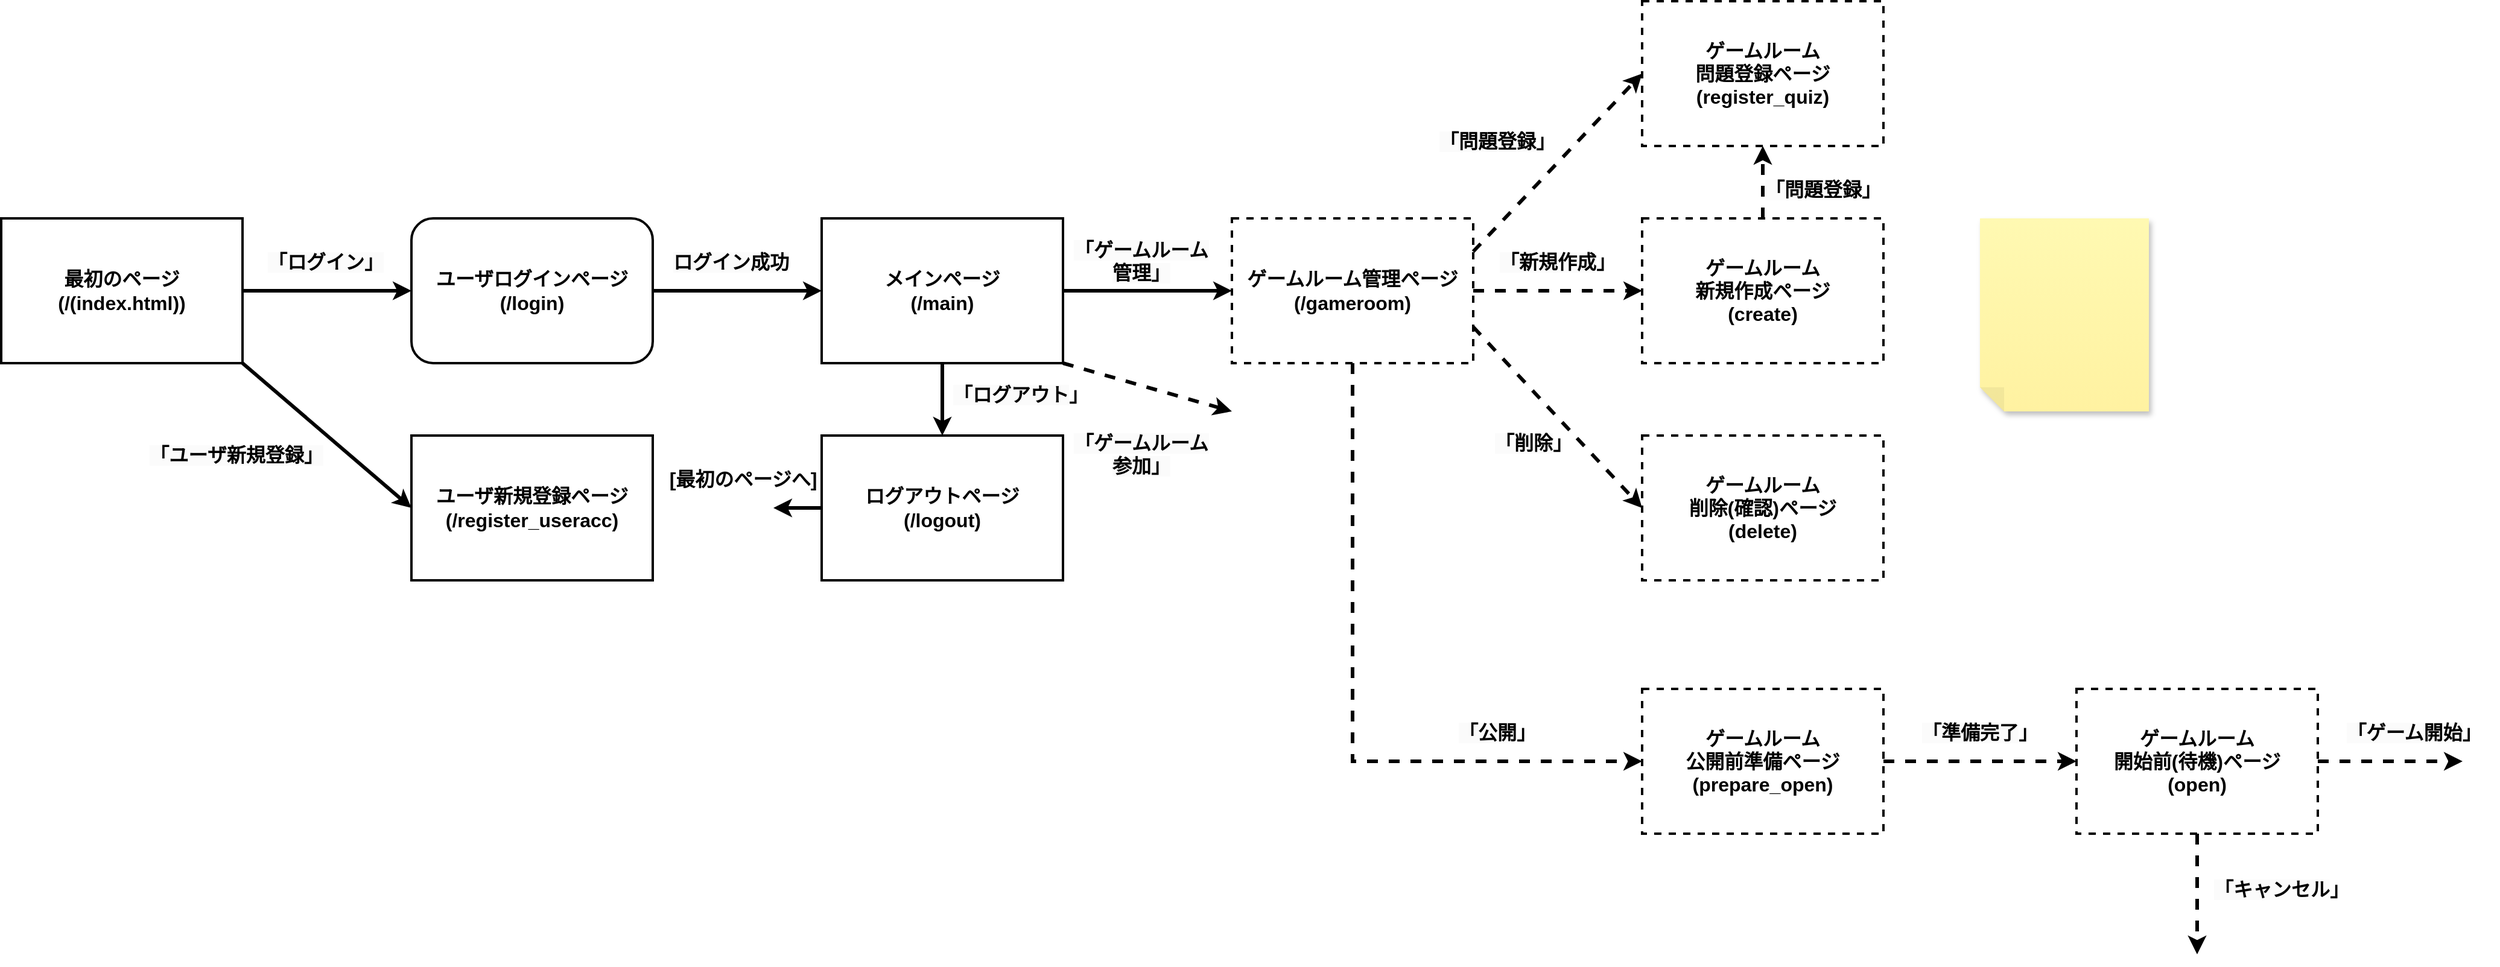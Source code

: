 <mxfile version="24.7.17">
  <diagram id="C5RBs43oDa-KdzZeNtuy" name="Page-1">
    <mxGraphModel dx="1024" dy="1761" grid="1" gridSize="10" guides="1" tooltips="1" connect="1" arrows="1" fold="1" page="1" pageScale="1" pageWidth="827" pageHeight="1169" math="0" shadow="0">
      <root>
        <mxCell id="WIyWlLk6GJQsqaUBKTNV-0" />
        <mxCell id="WIyWlLk6GJQsqaUBKTNV-1" parent="WIyWlLk6GJQsqaUBKTNV-0" />
        <mxCell id="AtVpPJ6zDkACYOzKNUNn-0" value="最初のページ&lt;div&gt;(/(index.html))&lt;/div&gt;" style="rounded=0;whiteSpace=wrap;html=1;fontStyle=1;fontSize=16;strokeWidth=2;" parent="WIyWlLk6GJQsqaUBKTNV-1" vertex="1">
          <mxGeometry x="80" y="80" width="200" height="120" as="geometry" />
        </mxCell>
        <mxCell id="AtVpPJ6zDkACYOzKNUNn-1" value="メインページ&lt;div&gt;(/main)&lt;/div&gt;" style="rounded=0;whiteSpace=wrap;html=1;fontStyle=1;fontSize=16;strokeWidth=2;" parent="WIyWlLk6GJQsqaUBKTNV-1" vertex="1">
          <mxGeometry x="760" y="80" width="200" height="120" as="geometry" />
        </mxCell>
        <mxCell id="AtVpPJ6zDkACYOzKNUNn-2" value="" style="endArrow=classic;html=1;rounded=0;exitX=1;exitY=0.5;exitDx=0;exitDy=0;strokeWidth=3;entryX=0;entryY=0.5;entryDx=0;entryDy=0;" parent="WIyWlLk6GJQsqaUBKTNV-1" source="AtVpPJ6zDkACYOzKNUNn-0" target="AtVpPJ6zDkACYOzKNUNn-5" edge="1">
          <mxGeometry width="50" height="50" relative="1" as="geometry">
            <mxPoint x="440" y="240" as="sourcePoint" />
            <mxPoint x="380" y="130" as="targetPoint" />
          </mxGeometry>
        </mxCell>
        <mxCell id="AtVpPJ6zDkACYOzKNUNn-3" value="ユーザ新規登録ページ&lt;div&gt;(/register_useracc)&lt;/div&gt;" style="rounded=0;whiteSpace=wrap;html=1;fontStyle=1;fontSize=16;strokeWidth=2;" parent="WIyWlLk6GJQsqaUBKTNV-1" vertex="1">
          <mxGeometry x="420" y="260" width="200" height="120" as="geometry" />
        </mxCell>
        <mxCell id="AtVpPJ6zDkACYOzKNUNn-4" value="" style="endArrow=classic;html=1;rounded=0;exitX=1;exitY=1;exitDx=0;exitDy=0;entryX=0;entryY=0.5;entryDx=0;entryDy=0;strokeWidth=3;" parent="WIyWlLk6GJQsqaUBKTNV-1" source="AtVpPJ6zDkACYOzKNUNn-0" target="AtVpPJ6zDkACYOzKNUNn-3" edge="1">
          <mxGeometry width="50" height="50" relative="1" as="geometry">
            <mxPoint x="270" y="250" as="sourcePoint" />
            <mxPoint x="350" y="250" as="targetPoint" />
          </mxGeometry>
        </mxCell>
        <mxCell id="AtVpPJ6zDkACYOzKNUNn-5" value="&lt;span style=&quot;font-size: 16px;&quot;&gt;&lt;b&gt;ユーザログインページ&lt;/b&gt;&lt;/span&gt;&lt;br&gt;&lt;div style=&quot;font-size: 16px; font-weight: 700;&quot;&gt;(/login)&lt;/div&gt;" style="rounded=1;whiteSpace=wrap;html=1;strokeWidth=2;" parent="WIyWlLk6GJQsqaUBKTNV-1" vertex="1">
          <mxGeometry x="420" y="80" width="200" height="120" as="geometry" />
        </mxCell>
        <mxCell id="AtVpPJ6zDkACYOzKNUNn-6" value="" style="endArrow=classic;html=1;rounded=0;exitX=1;exitY=0.5;exitDx=0;exitDy=0;strokeWidth=3;entryX=0;entryY=0.5;entryDx=0;entryDy=0;" parent="WIyWlLk6GJQsqaUBKTNV-1" source="AtVpPJ6zDkACYOzKNUNn-5" target="AtVpPJ6zDkACYOzKNUNn-1" edge="1">
          <mxGeometry width="50" height="50" relative="1" as="geometry">
            <mxPoint x="580" y="129.55" as="sourcePoint" />
            <mxPoint x="660" y="129.55" as="targetPoint" />
          </mxGeometry>
        </mxCell>
        <mxCell id="AtVpPJ6zDkACYOzKNUNn-8" value="&lt;span style=&quot;color: rgb(0, 0, 0); font-family: Helvetica; font-size: 16px; font-style: normal; font-variant-ligatures: normal; font-variant-caps: normal; font-weight: 700; letter-spacing: normal; orphans: 2; text-indent: 0px; text-transform: none; widows: 2; word-spacing: 0px; -webkit-text-stroke-width: 0px; white-space: normal; background-color: rgb(251, 251, 251); text-decoration-thickness: initial; text-decoration-style: initial; text-decoration-color: initial; float: none; display: inline !important;&quot;&gt;「ログイン」&lt;/span&gt;" style="text;whiteSpace=wrap;html=1;align=center;" parent="WIyWlLk6GJQsqaUBKTNV-1" vertex="1">
          <mxGeometry x="283.5" y="100" width="130" height="30" as="geometry" />
        </mxCell>
        <mxCell id="AtVpPJ6zDkACYOzKNUNn-9" value="&lt;span style=&quot;color: rgb(0, 0, 0); font-family: Helvetica; font-size: 16px; font-style: normal; font-variant-ligatures: normal; font-variant-caps: normal; font-weight: 700; letter-spacing: normal; orphans: 2; text-indent: 0px; text-transform: none; widows: 2; word-spacing: 0px; -webkit-text-stroke-width: 0px; white-space: normal; background-color: rgb(251, 251, 251); text-decoration-thickness: initial; text-decoration-style: initial; text-decoration-color: initial; float: none; display: inline !important;&quot;&gt;「ユーザ新規登録」&lt;/span&gt;" style="text;whiteSpace=wrap;html=1;align=center;" parent="WIyWlLk6GJQsqaUBKTNV-1" vertex="1">
          <mxGeometry x="200" y="260" width="150" height="30" as="geometry" />
        </mxCell>
        <mxCell id="AtVpPJ6zDkACYOzKNUNn-11" value="&lt;span style=&quot;color: rgb(0, 0, 0); font-family: Helvetica; font-size: 16px; font-style: normal; font-variant-ligatures: normal; font-variant-caps: normal; font-weight: 700; letter-spacing: normal; orphans: 2; text-indent: 0px; text-transform: none; widows: 2; word-spacing: 0px; -webkit-text-stroke-width: 0px; white-space: normal; background-color: rgb(251, 251, 251); text-decoration-thickness: initial; text-decoration-style: initial; text-decoration-color: initial; float: none; display: inline !important;&quot;&gt;ログイン成功&lt;/span&gt;" style="text;whiteSpace=wrap;html=1;align=center;" parent="WIyWlLk6GJQsqaUBKTNV-1" vertex="1">
          <mxGeometry x="620" y="100" width="130" height="30" as="geometry" />
        </mxCell>
        <mxCell id="AtVpPJ6zDkACYOzKNUNn-12" value="" style="endArrow=classic;html=1;rounded=0;exitX=1;exitY=0.5;exitDx=0;exitDy=0;strokeWidth=3;entryX=0;entryY=0.5;entryDx=0;entryDy=0;" parent="WIyWlLk6GJQsqaUBKTNV-1" source="AtVpPJ6zDkACYOzKNUNn-1" target="AtVpPJ6zDkACYOzKNUNn-13" edge="1">
          <mxGeometry width="50" height="50" relative="1" as="geometry">
            <mxPoint x="1000" y="139.5" as="sourcePoint" />
            <mxPoint x="1080" y="140" as="targetPoint" />
          </mxGeometry>
        </mxCell>
        <mxCell id="AtVpPJ6zDkACYOzKNUNn-13" value="ゲームルーム管理ページ&lt;div&gt;(/gameroom)&lt;/div&gt;" style="rounded=0;whiteSpace=wrap;html=1;fontStyle=1;fontSize=16;strokeWidth=2;dashed=1;" parent="WIyWlLk6GJQsqaUBKTNV-1" vertex="1">
          <mxGeometry x="1100" y="80" width="200" height="120" as="geometry" />
        </mxCell>
        <mxCell id="AtVpPJ6zDkACYOzKNUNn-14" value="&lt;span style=&quot;color: rgb(0, 0, 0); font-family: Helvetica; font-size: 16px; font-style: normal; font-variant-ligatures: normal; font-variant-caps: normal; font-weight: 700; letter-spacing: normal; orphans: 2; text-indent: 0px; text-transform: none; widows: 2; word-spacing: 0px; -webkit-text-stroke-width: 0px; white-space: normal; background-color: rgb(251, 251, 251); text-decoration-thickness: initial; text-decoration-style: initial; text-decoration-color: initial; float: none; display: inline !important;&quot;&gt;「ゲームルーム&lt;/span&gt;&lt;div&gt;&lt;span style=&quot;color: rgb(0, 0, 0); font-family: Helvetica; font-size: 16px; font-style: normal; font-variant-ligatures: normal; font-variant-caps: normal; font-weight: 700; letter-spacing: normal; orphans: 2; text-indent: 0px; text-transform: none; widows: 2; word-spacing: 0px; -webkit-text-stroke-width: 0px; white-space: normal; background-color: rgb(251, 251, 251); text-decoration-thickness: initial; text-decoration-style: initial; text-decoration-color: initial; float: none; display: inline !important;&quot;&gt;管理」&lt;/span&gt;&lt;/div&gt;" style="text;whiteSpace=wrap;html=1;align=center;" parent="WIyWlLk6GJQsqaUBKTNV-1" vertex="1">
          <mxGeometry x="950" y="90" width="150" height="30" as="geometry" />
        </mxCell>
        <mxCell id="AtVpPJ6zDkACYOzKNUNn-15" value="" style="endArrow=classic;html=1;rounded=0;exitX=1;exitY=1;exitDx=0;exitDy=0;strokeWidth=3;dashed=1;" parent="WIyWlLk6GJQsqaUBKTNV-1" source="AtVpPJ6zDkACYOzKNUNn-1" edge="1">
          <mxGeometry width="50" height="50" relative="1" as="geometry">
            <mxPoint x="950" y="230" as="sourcePoint" />
            <mxPoint x="1100" y="240" as="targetPoint" />
          </mxGeometry>
        </mxCell>
        <mxCell id="AtVpPJ6zDkACYOzKNUNn-16" value="&lt;span style=&quot;color: rgb(0, 0, 0); font-family: Helvetica; font-size: 16px; font-style: normal; font-variant-ligatures: normal; font-variant-caps: normal; font-weight: 700; letter-spacing: normal; orphans: 2; text-indent: 0px; text-transform: none; widows: 2; word-spacing: 0px; -webkit-text-stroke-width: 0px; white-space: normal; background-color: rgb(251, 251, 251); text-decoration-thickness: initial; text-decoration-style: initial; text-decoration-color: initial; float: none; display: inline !important;&quot;&gt;「ゲームルーム&lt;/span&gt;&lt;div&gt;&lt;span style=&quot;color: rgb(0, 0, 0); font-family: Helvetica; font-size: 16px; font-style: normal; font-variant-ligatures: normal; font-variant-caps: normal; font-weight: 700; letter-spacing: normal; orphans: 2; text-indent: 0px; text-transform: none; widows: 2; word-spacing: 0px; -webkit-text-stroke-width: 0px; white-space: normal; background-color: rgb(251, 251, 251); text-decoration-thickness: initial; text-decoration-style: initial; text-decoration-color: initial; float: none; display: inline !important;&quot;&gt;参加」&lt;/span&gt;&lt;/div&gt;" style="text;whiteSpace=wrap;html=1;align=center;" parent="WIyWlLk6GJQsqaUBKTNV-1" vertex="1">
          <mxGeometry x="950" y="250" width="150" height="30" as="geometry" />
        </mxCell>
        <mxCell id="AtVpPJ6zDkACYOzKNUNn-17" value="" style="endArrow=classic;html=1;rounded=0;exitX=0.5;exitY=1;exitDx=0;exitDy=0;strokeWidth=3;" parent="WIyWlLk6GJQsqaUBKTNV-1" source="AtVpPJ6zDkACYOzKNUNn-1" edge="1">
          <mxGeometry width="50" height="50" relative="1" as="geometry">
            <mxPoint x="810" y="279" as="sourcePoint" />
            <mxPoint x="860" y="260" as="targetPoint" />
          </mxGeometry>
        </mxCell>
        <mxCell id="AtVpPJ6zDkACYOzKNUNn-18" value="&lt;span style=&quot;color: rgb(0, 0, 0); font-family: Helvetica; font-size: 16px; font-style: normal; font-variant-ligatures: normal; font-variant-caps: normal; font-weight: 700; letter-spacing: normal; orphans: 2; text-indent: 0px; text-transform: none; widows: 2; word-spacing: 0px; -webkit-text-stroke-width: 0px; white-space: normal; background-color: rgb(251, 251, 251); text-decoration-thickness: initial; text-decoration-style: initial; text-decoration-color: initial; float: none; display: inline !important;&quot;&gt;「ログアウト&lt;/span&gt;&lt;span style=&quot;font-size: 16px; font-weight: 700;&quot;&gt;」&lt;/span&gt;" style="text;whiteSpace=wrap;html=1;align=center;" parent="WIyWlLk6GJQsqaUBKTNV-1" vertex="1">
          <mxGeometry x="850" y="210" width="150" height="30" as="geometry" />
        </mxCell>
        <mxCell id="AtVpPJ6zDkACYOzKNUNn-19" value="ログアウトページ&lt;div&gt;(/logout)&lt;/div&gt;" style="rounded=0;whiteSpace=wrap;html=1;fontStyle=1;fontSize=16;strokeWidth=2;" parent="WIyWlLk6GJQsqaUBKTNV-1" vertex="1">
          <mxGeometry x="760" y="260" width="200" height="120" as="geometry" />
        </mxCell>
        <mxCell id="AtVpPJ6zDkACYOzKNUNn-20" value="" style="endArrow=classic;html=1;rounded=0;exitX=0;exitY=0.5;exitDx=0;exitDy=0;strokeWidth=3;" parent="WIyWlLk6GJQsqaUBKTNV-1" source="AtVpPJ6zDkACYOzKNUNn-19" edge="1">
          <mxGeometry width="50" height="50" relative="1" as="geometry">
            <mxPoint x="730" y="300" as="sourcePoint" />
            <mxPoint x="720" y="320" as="targetPoint" />
          </mxGeometry>
        </mxCell>
        <mxCell id="AtVpPJ6zDkACYOzKNUNn-21" value="&lt;span style=&quot;font-size: 16px;&quot;&gt;&lt;b&gt;[最初のページへ]&lt;/b&gt;&lt;/span&gt;" style="text;whiteSpace=wrap;html=1;align=center;" parent="WIyWlLk6GJQsqaUBKTNV-1" vertex="1">
          <mxGeometry x="620" y="280" width="150" height="30" as="geometry" />
        </mxCell>
        <mxCell id="AtVpPJ6zDkACYOzKNUNn-22" value="" style="endArrow=classic;html=1;rounded=0;exitX=1;exitY=0.5;exitDx=0;exitDy=0;strokeWidth=3;dashed=1;" parent="WIyWlLk6GJQsqaUBKTNV-1" source="AtVpPJ6zDkACYOzKNUNn-13" edge="1">
          <mxGeometry width="50" height="50" relative="1" as="geometry">
            <mxPoint x="1300" y="140" as="sourcePoint" />
            <mxPoint x="1440" y="140" as="targetPoint" />
          </mxGeometry>
        </mxCell>
        <mxCell id="AtVpPJ6zDkACYOzKNUNn-23" value="&lt;span style=&quot;color: rgb(0, 0, 0); font-family: Helvetica; font-size: 16px; font-style: normal; font-variant-ligatures: normal; font-variant-caps: normal; font-weight: 700; letter-spacing: normal; orphans: 2; text-indent: 0px; text-transform: none; widows: 2; word-spacing: 0px; -webkit-text-stroke-width: 0px; white-space: normal; background-color: rgb(251, 251, 251); text-decoration-thickness: initial; text-decoration-style: initial; text-decoration-color: initial; float: none; display: inline !important;&quot;&gt;「新規作成&lt;/span&gt;&lt;span style=&quot;font-size: 16px; font-weight: 700;&quot;&gt;」&lt;/span&gt;" style="text;whiteSpace=wrap;html=1;align=center;" parent="WIyWlLk6GJQsqaUBKTNV-1" vertex="1">
          <mxGeometry x="1300" y="100" width="140" height="30" as="geometry" />
        </mxCell>
        <mxCell id="AtVpPJ6zDkACYOzKNUNn-24" value="" style="endArrow=classic;html=1;rounded=0;strokeWidth=3;dashed=1;exitX=1;exitY=0.75;exitDx=0;exitDy=0;entryX=0;entryY=0.5;entryDx=0;entryDy=0;" parent="WIyWlLk6GJQsqaUBKTNV-1" source="AtVpPJ6zDkACYOzKNUNn-13" target="AtVpPJ6zDkACYOzKNUNn-37" edge="1">
          <mxGeometry width="50" height="50" relative="1" as="geometry">
            <mxPoint x="1300" y="280" as="sourcePoint" />
            <mxPoint x="1440" y="280" as="targetPoint" />
          </mxGeometry>
        </mxCell>
        <mxCell id="AtVpPJ6zDkACYOzKNUNn-25" value="&lt;span style=&quot;color: rgb(0, 0, 0); font-family: Helvetica; font-size: 16px; font-style: normal; font-variant-ligatures: normal; font-variant-caps: normal; font-weight: 700; letter-spacing: normal; orphans: 2; text-indent: 0px; text-transform: none; widows: 2; word-spacing: 0px; -webkit-text-stroke-width: 0px; white-space: normal; background-color: rgb(251, 251, 251); text-decoration-thickness: initial; text-decoration-style: initial; text-decoration-color: initial; float: none; display: inline !important;&quot;&gt;「削除&lt;/span&gt;&lt;span style=&quot;font-size: 16px; font-weight: 700;&quot;&gt;」&lt;/span&gt;" style="text;whiteSpace=wrap;html=1;align=center;" parent="WIyWlLk6GJQsqaUBKTNV-1" vertex="1">
          <mxGeometry x="1280" y="250" width="140" height="30" as="geometry" />
        </mxCell>
        <mxCell id="AtVpPJ6zDkACYOzKNUNn-26" value="" style="endArrow=classic;html=1;rounded=0;exitX=0.5;exitY=1;exitDx=0;exitDy=0;strokeWidth=3;dashed=1;entryX=0;entryY=0.5;entryDx=0;entryDy=0;" parent="WIyWlLk6GJQsqaUBKTNV-1" source="AtVpPJ6zDkACYOzKNUNn-13" target="AtVpPJ6zDkACYOzKNUNn-29" edge="1">
          <mxGeometry width="50" height="50" relative="1" as="geometry">
            <mxPoint x="1300" y="330" as="sourcePoint" />
            <mxPoint x="1440" y="390" as="targetPoint" />
            <Array as="points">
              <mxPoint x="1200" y="530" />
            </Array>
          </mxGeometry>
        </mxCell>
        <mxCell id="AtVpPJ6zDkACYOzKNUNn-27" value="&lt;span style=&quot;color: rgb(0, 0, 0); font-family: Helvetica; font-size: 16px; font-style: normal; font-variant-ligatures: normal; font-variant-caps: normal; font-weight: 700; letter-spacing: normal; orphans: 2; text-indent: 0px; text-transform: none; widows: 2; word-spacing: 0px; -webkit-text-stroke-width: 0px; white-space: normal; background-color: rgb(251, 251, 251); text-decoration-thickness: initial; text-decoration-style: initial; text-decoration-color: initial; float: none; display: inline !important;&quot;&gt;「公開&lt;/span&gt;&lt;span style=&quot;font-size: 16px; font-weight: 700;&quot;&gt;」&lt;/span&gt;" style="text;whiteSpace=wrap;html=1;align=center;" parent="WIyWlLk6GJQsqaUBKTNV-1" vertex="1">
          <mxGeometry x="1250" y="490" width="140" height="30" as="geometry" />
        </mxCell>
        <mxCell id="AtVpPJ6zDkACYOzKNUNn-28" value="ゲームルーム&lt;div&gt;新規作成ページ&lt;div&gt;(create)&lt;/div&gt;&lt;/div&gt;" style="rounded=0;whiteSpace=wrap;html=1;fontStyle=1;fontSize=16;strokeWidth=2;dashed=1;" parent="WIyWlLk6GJQsqaUBKTNV-1" vertex="1">
          <mxGeometry x="1440" y="80" width="200" height="120" as="geometry" />
        </mxCell>
        <mxCell id="AtVpPJ6zDkACYOzKNUNn-29" value="ゲームルーム&lt;div&gt;公開前準備ページ&lt;br&gt;&lt;div&gt;(prepare_open)&lt;/div&gt;&lt;/div&gt;" style="rounded=0;whiteSpace=wrap;html=1;fontStyle=1;fontSize=16;strokeWidth=2;dashed=1;" parent="WIyWlLk6GJQsqaUBKTNV-1" vertex="1">
          <mxGeometry x="1440" y="470" width="200" height="120" as="geometry" />
        </mxCell>
        <mxCell id="AtVpPJ6zDkACYOzKNUNn-30" value="ゲームルーム&lt;div&gt;開始前(待機)ページ&lt;br&gt;&lt;div&gt;(open)&lt;/div&gt;&lt;/div&gt;" style="rounded=0;whiteSpace=wrap;html=1;fontStyle=1;fontSize=16;strokeWidth=2;dashed=1;" parent="WIyWlLk6GJQsqaUBKTNV-1" vertex="1">
          <mxGeometry x="1800" y="470" width="200" height="120" as="geometry" />
        </mxCell>
        <mxCell id="AtVpPJ6zDkACYOzKNUNn-31" value="" style="endArrow=classic;html=1;rounded=0;strokeWidth=3;dashed=1;entryX=0;entryY=0.5;entryDx=0;entryDy=0;exitX=1;exitY=0.5;exitDx=0;exitDy=0;" parent="WIyWlLk6GJQsqaUBKTNV-1" source="AtVpPJ6zDkACYOzKNUNn-29" target="AtVpPJ6zDkACYOzKNUNn-30" edge="1">
          <mxGeometry width="50" height="50" relative="1" as="geometry">
            <mxPoint x="1310" y="420" as="sourcePoint" />
            <mxPoint x="1450" y="420" as="targetPoint" />
          </mxGeometry>
        </mxCell>
        <mxCell id="AtVpPJ6zDkACYOzKNUNn-32" value="&lt;span style=&quot;color: rgb(0, 0, 0); font-family: Helvetica; font-size: 16px; font-style: normal; font-variant-ligatures: normal; font-variant-caps: normal; font-weight: 700; letter-spacing: normal; orphans: 2; text-indent: 0px; text-transform: none; widows: 2; word-spacing: 0px; -webkit-text-stroke-width: 0px; white-space: normal; background-color: rgb(251, 251, 251); text-decoration-thickness: initial; text-decoration-style: initial; text-decoration-color: initial; float: none; display: inline !important;&quot;&gt;「準備完了&lt;/span&gt;&lt;span style=&quot;font-size: 16px; font-weight: 700;&quot;&gt;」&lt;/span&gt;" style="text;whiteSpace=wrap;html=1;align=center;" parent="WIyWlLk6GJQsqaUBKTNV-1" vertex="1">
          <mxGeometry x="1650" y="490" width="140" height="30" as="geometry" />
        </mxCell>
        <mxCell id="AtVpPJ6zDkACYOzKNUNn-33" value="" style="endArrow=classic;html=1;rounded=0;strokeWidth=3;dashed=1;exitX=1;exitY=0.5;exitDx=0;exitDy=0;" parent="WIyWlLk6GJQsqaUBKTNV-1" source="AtVpPJ6zDkACYOzKNUNn-30" edge="1">
          <mxGeometry width="50" height="50" relative="1" as="geometry">
            <mxPoint x="2040" y="520.48" as="sourcePoint" />
            <mxPoint x="2120" y="530" as="targetPoint" />
          </mxGeometry>
        </mxCell>
        <mxCell id="AtVpPJ6zDkACYOzKNUNn-34" value="&lt;span style=&quot;color: rgb(0, 0, 0); font-family: Helvetica; font-size: 16px; font-style: normal; font-variant-ligatures: normal; font-variant-caps: normal; font-weight: 700; letter-spacing: normal; orphans: 2; text-indent: 0px; text-transform: none; widows: 2; word-spacing: 0px; -webkit-text-stroke-width: 0px; white-space: normal; background-color: rgb(251, 251, 251); text-decoration-thickness: initial; text-decoration-style: initial; text-decoration-color: initial; float: none; display: inline !important;&quot;&gt;「ゲーム開始&lt;/span&gt;&lt;span style=&quot;font-size: 16px; font-weight: 700;&quot;&gt;」&lt;/span&gt;" style="text;whiteSpace=wrap;html=1;align=center;" parent="WIyWlLk6GJQsqaUBKTNV-1" vertex="1">
          <mxGeometry x="2010" y="490" width="140" height="30" as="geometry" />
        </mxCell>
        <mxCell id="AtVpPJ6zDkACYOzKNUNn-35" value="" style="endArrow=classic;html=1;rounded=0;strokeWidth=3;dashed=1;exitX=0.5;exitY=1;exitDx=0;exitDy=0;" parent="WIyWlLk6GJQsqaUBKTNV-1" source="AtVpPJ6zDkACYOzKNUNn-30" edge="1">
          <mxGeometry width="50" height="50" relative="1" as="geometry">
            <mxPoint x="1810" y="650" as="sourcePoint" />
            <mxPoint x="1900" y="690" as="targetPoint" />
          </mxGeometry>
        </mxCell>
        <mxCell id="AtVpPJ6zDkACYOzKNUNn-36" value="&lt;span style=&quot;color: rgb(0, 0, 0); font-family: Helvetica; font-size: 16px; font-style: normal; font-variant-ligatures: normal; font-variant-caps: normal; font-weight: 700; letter-spacing: normal; orphans: 2; text-indent: 0px; text-transform: none; widows: 2; word-spacing: 0px; -webkit-text-stroke-width: 0px; white-space: normal; background-color: rgb(251, 251, 251); text-decoration-thickness: initial; text-decoration-style: initial; text-decoration-color: initial; float: none; display: inline !important;&quot;&gt;「キャンセル&lt;/span&gt;&lt;span style=&quot;font-size: 16px; font-weight: 700;&quot;&gt;」&lt;/span&gt;" style="text;whiteSpace=wrap;html=1;align=center;" parent="WIyWlLk6GJQsqaUBKTNV-1" vertex="1">
          <mxGeometry x="1900" y="620" width="140" height="30" as="geometry" />
        </mxCell>
        <mxCell id="AtVpPJ6zDkACYOzKNUNn-37" value="ゲームルーム&lt;div&gt;削除(確認)ページ&lt;br&gt;&lt;div&gt;(delete)&lt;/div&gt;&lt;/div&gt;" style="rounded=0;whiteSpace=wrap;html=1;fontStyle=1;fontSize=16;strokeWidth=2;dashed=1;" parent="WIyWlLk6GJQsqaUBKTNV-1" vertex="1">
          <mxGeometry x="1440" y="260" width="200" height="120" as="geometry" />
        </mxCell>
        <mxCell id="AtVpPJ6zDkACYOzKNUNn-39" value="" style="endArrow=classic;html=1;rounded=0;exitX=0;exitY=0.25;exitDx=0;exitDy=0;strokeWidth=3;dashed=1;entryX=0;entryY=0.5;entryDx=0;entryDy=0;" parent="WIyWlLk6GJQsqaUBKTNV-1" source="AtVpPJ6zDkACYOzKNUNn-23" target="AtVpPJ6zDkACYOzKNUNn-42" edge="1">
          <mxGeometry width="50" height="50" relative="1" as="geometry">
            <mxPoint x="1250" y="50" as="sourcePoint" />
            <mxPoint x="1440" as="targetPoint" />
          </mxGeometry>
        </mxCell>
        <mxCell id="AtVpPJ6zDkACYOzKNUNn-40" value="" style="shape=note;whiteSpace=wrap;html=1;backgroundOutline=1;fontColor=#000000;darkOpacity=0.05;fillColor=#FFF9B2;strokeColor=none;fillStyle=solid;direction=west;gradientDirection=north;gradientColor=#FFF2A1;shadow=1;size=20;pointerEvents=1;" parent="WIyWlLk6GJQsqaUBKTNV-1" vertex="1">
          <mxGeometry x="1720" y="80" width="140" height="160" as="geometry" />
        </mxCell>
        <mxCell id="AtVpPJ6zDkACYOzKNUNn-41" value="&lt;span style=&quot;color: rgb(0, 0, 0); font-family: Helvetica; font-size: 16px; font-style: normal; font-variant-ligatures: normal; font-variant-caps: normal; font-weight: 700; letter-spacing: normal; orphans: 2; text-indent: 0px; text-transform: none; widows: 2; word-spacing: 0px; -webkit-text-stroke-width: 0px; white-space: normal; background-color: rgb(251, 251, 251); text-decoration-thickness: initial; text-decoration-style: initial; text-decoration-color: initial; float: none; display: inline !important;&quot;&gt;「問題登録&lt;/span&gt;&lt;span style=&quot;font-size: 16px; font-weight: 700;&quot;&gt;」&lt;/span&gt;" style="text;whiteSpace=wrap;html=1;align=center;" parent="WIyWlLk6GJQsqaUBKTNV-1" vertex="1">
          <mxGeometry x="1250" width="140" height="30" as="geometry" />
        </mxCell>
        <mxCell id="AtVpPJ6zDkACYOzKNUNn-42" value="ゲームルーム&lt;div&gt;問題登録ページ&lt;div&gt;(register_quiz)&lt;/div&gt;&lt;/div&gt;" style="rounded=0;whiteSpace=wrap;html=1;fontStyle=1;fontSize=16;strokeWidth=2;dashed=1;" parent="WIyWlLk6GJQsqaUBKTNV-1" vertex="1">
          <mxGeometry x="1440" y="-100" width="200" height="120" as="geometry" />
        </mxCell>
        <mxCell id="AtVpPJ6zDkACYOzKNUNn-43" value="" style="endArrow=classic;html=1;rounded=0;exitX=0.5;exitY=0;exitDx=0;exitDy=0;strokeWidth=3;dashed=1;entryX=0.5;entryY=1;entryDx=0;entryDy=0;" parent="WIyWlLk6GJQsqaUBKTNV-1" source="AtVpPJ6zDkACYOzKNUNn-28" target="AtVpPJ6zDkACYOzKNUNn-42" edge="1">
          <mxGeometry width="50" height="50" relative="1" as="geometry">
            <mxPoint x="1310" y="118" as="sourcePoint" />
            <mxPoint x="1450" y="10" as="targetPoint" />
          </mxGeometry>
        </mxCell>
        <mxCell id="AtVpPJ6zDkACYOzKNUNn-44" value="&lt;span style=&quot;color: rgb(0, 0, 0); font-family: Helvetica; font-size: 16px; font-style: normal; font-variant-ligatures: normal; font-variant-caps: normal; font-weight: 700; letter-spacing: normal; orphans: 2; text-indent: 0px; text-transform: none; widows: 2; word-spacing: 0px; -webkit-text-stroke-width: 0px; white-space: normal; background-color: rgb(251, 251, 251); text-decoration-thickness: initial; text-decoration-style: initial; text-decoration-color: initial; float: none; display: inline !important;&quot;&gt;「問題登録&lt;/span&gt;&lt;span style=&quot;font-size: 16px; font-weight: 700;&quot;&gt;」&lt;/span&gt;" style="text;whiteSpace=wrap;html=1;align=center;" parent="WIyWlLk6GJQsqaUBKTNV-1" vertex="1">
          <mxGeometry x="1520" y="40" width="140" height="30" as="geometry" />
        </mxCell>
      </root>
    </mxGraphModel>
  </diagram>
</mxfile>
